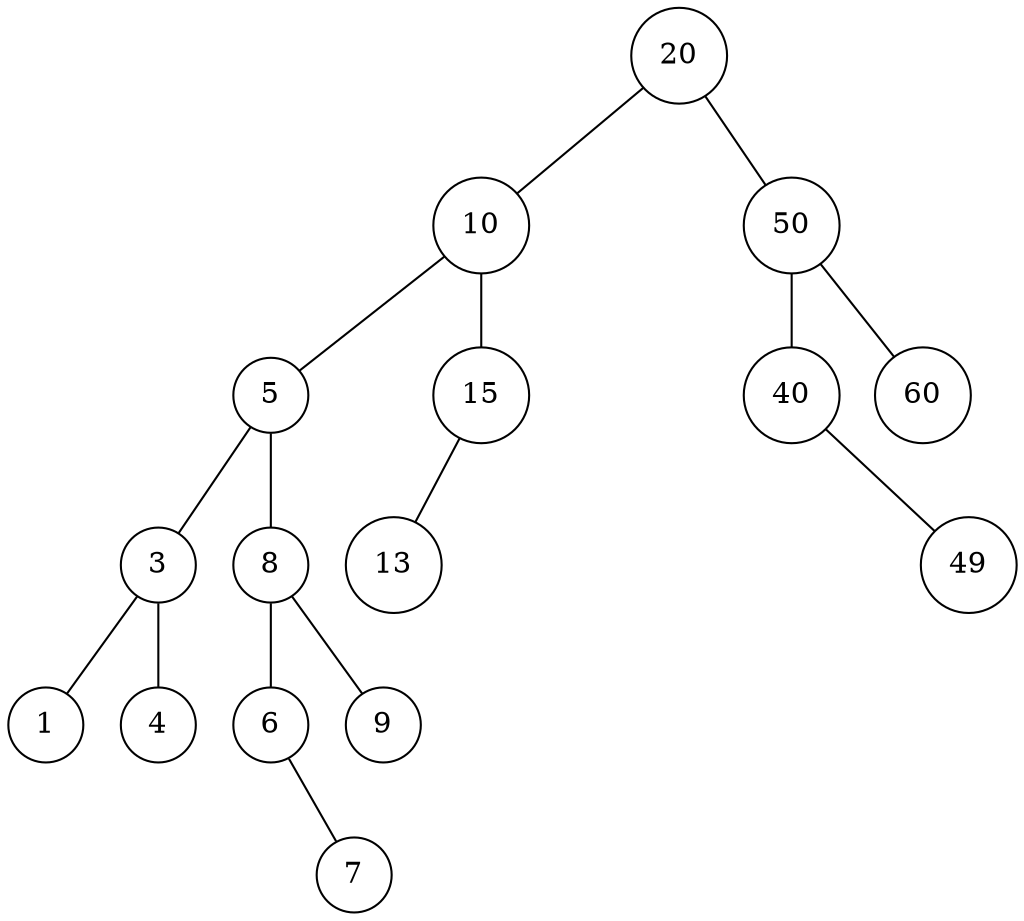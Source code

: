 graph {
    graph[ordering="out"];
    Node0[shape="circle", label="20"];
    Node1[shape="circle", label="10"];
    Node2[shape="circle", label="50"];
    Node3[shape="circle", label="5"];
    Node4[shape="circle", label="15"];
    Node5[shape="circle", label="40"];
    Node6[shape="circle", label="60"];
    Node7[shape="circle", label="3"];
    Node8[shape="circle", label="8"];
    Node9[shape="circle", label="13"];
    NULL0[style="invis"];
    NULL1[style="invis"];
    Node10[shape="circle", label="49"];
    Node11[shape="circle", label="1"];
    Node12[shape="circle", label="4"];
    Node13[shape="circle", label="6"];
    Node14[shape="circle", label="9"];
    NULL2[style="invis"];
    Node15[shape="circle", label="7"];
    Node0 -- Node1;
    Node0 -- Node2;
    Node1 -- Node3;
    Node1 -- Node4;
    Node2 -- Node5;
    Node2 -- Node6;
    Node3 -- Node7;
    Node3 -- Node8;
    Node4 -- Node9;
    Node4 -- NULL0[style="invis"];
    Node5 -- NULL1[style="invis"];
    Node5 -- Node10;
    Node7 -- Node11;
    Node7 -- Node12;
    Node8 -- Node13;
    Node8 -- Node14;
    Node13 -- NULL2[style="invis"];
    Node13 -- Node15;
}
